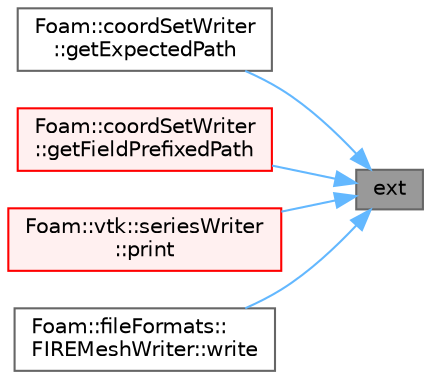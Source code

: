 digraph "ext"
{
 // LATEX_PDF_SIZE
  bgcolor="transparent";
  edge [fontname=Helvetica,fontsize=10,labelfontname=Helvetica,labelfontsize=10];
  node [fontname=Helvetica,fontsize=10,shape=box,height=0.2,width=0.4];
  rankdir="RL";
  Node1 [id="Node000001",label="ext",height=0.2,width=0.4,color="gray40", fillcolor="grey60", style="filled", fontcolor="black",tooltip=" "];
  Node1 -> Node2 [id="edge1_Node000001_Node000002",dir="back",color="steelblue1",style="solid",tooltip=" "];
  Node2 [id="Node000002",label="Foam::coordSetWriter\l::getExpectedPath",height=0.2,width=0.4,color="grey40", fillcolor="white", style="filled",URL="$classFoam_1_1coordSetWriter.html#a048c262756af123ef5e521d049974512",tooltip=" "];
  Node1 -> Node3 [id="edge2_Node000001_Node000003",dir="back",color="steelblue1",style="solid",tooltip=" "];
  Node3 [id="Node000003",label="Foam::coordSetWriter\l::getFieldPrefixedPath",height=0.2,width=0.4,color="red", fillcolor="#FFF0F0", style="filled",URL="$classFoam_1_1coordSetWriter.html#acecd8444b1e50737ea63dfca382be251",tooltip=" "];
  Node1 -> Node8 [id="edge3_Node000001_Node000008",dir="back",color="steelblue1",style="solid",tooltip=" "];
  Node8 [id="Node000008",label="Foam::vtk::seriesWriter\l::print",height=0.2,width=0.4,color="red", fillcolor="#FFF0F0", style="filled",URL="$classFoam_1_1vtk_1_1seriesWriter.html#af101ccb157bc18e486e8609b4a7bd2b9",tooltip=" "];
  Node1 -> Node10 [id="edge4_Node000001_Node000010",dir="back",color="steelblue1",style="solid",tooltip=" "];
  Node10 [id="Node000010",label="Foam::fileFormats::\lFIREMeshWriter::write",height=0.2,width=0.4,color="grey40", fillcolor="white", style="filled",URL="$classFoam_1_1fileFormats_1_1FIREMeshWriter.html#ae295e82e737df12e07be9a2e2fa15357",tooltip=" "];
}
